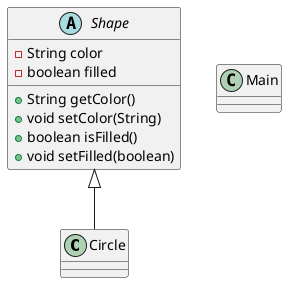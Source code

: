 @startuml
class Circle {
}
abstract class Shape {
- String color
- boolean filled
+ String getColor()
+ void setColor(String)
+ boolean isFilled()
+ void setFilled(boolean)
}
class Main {
}


Shape <|-- Circle
@enduml